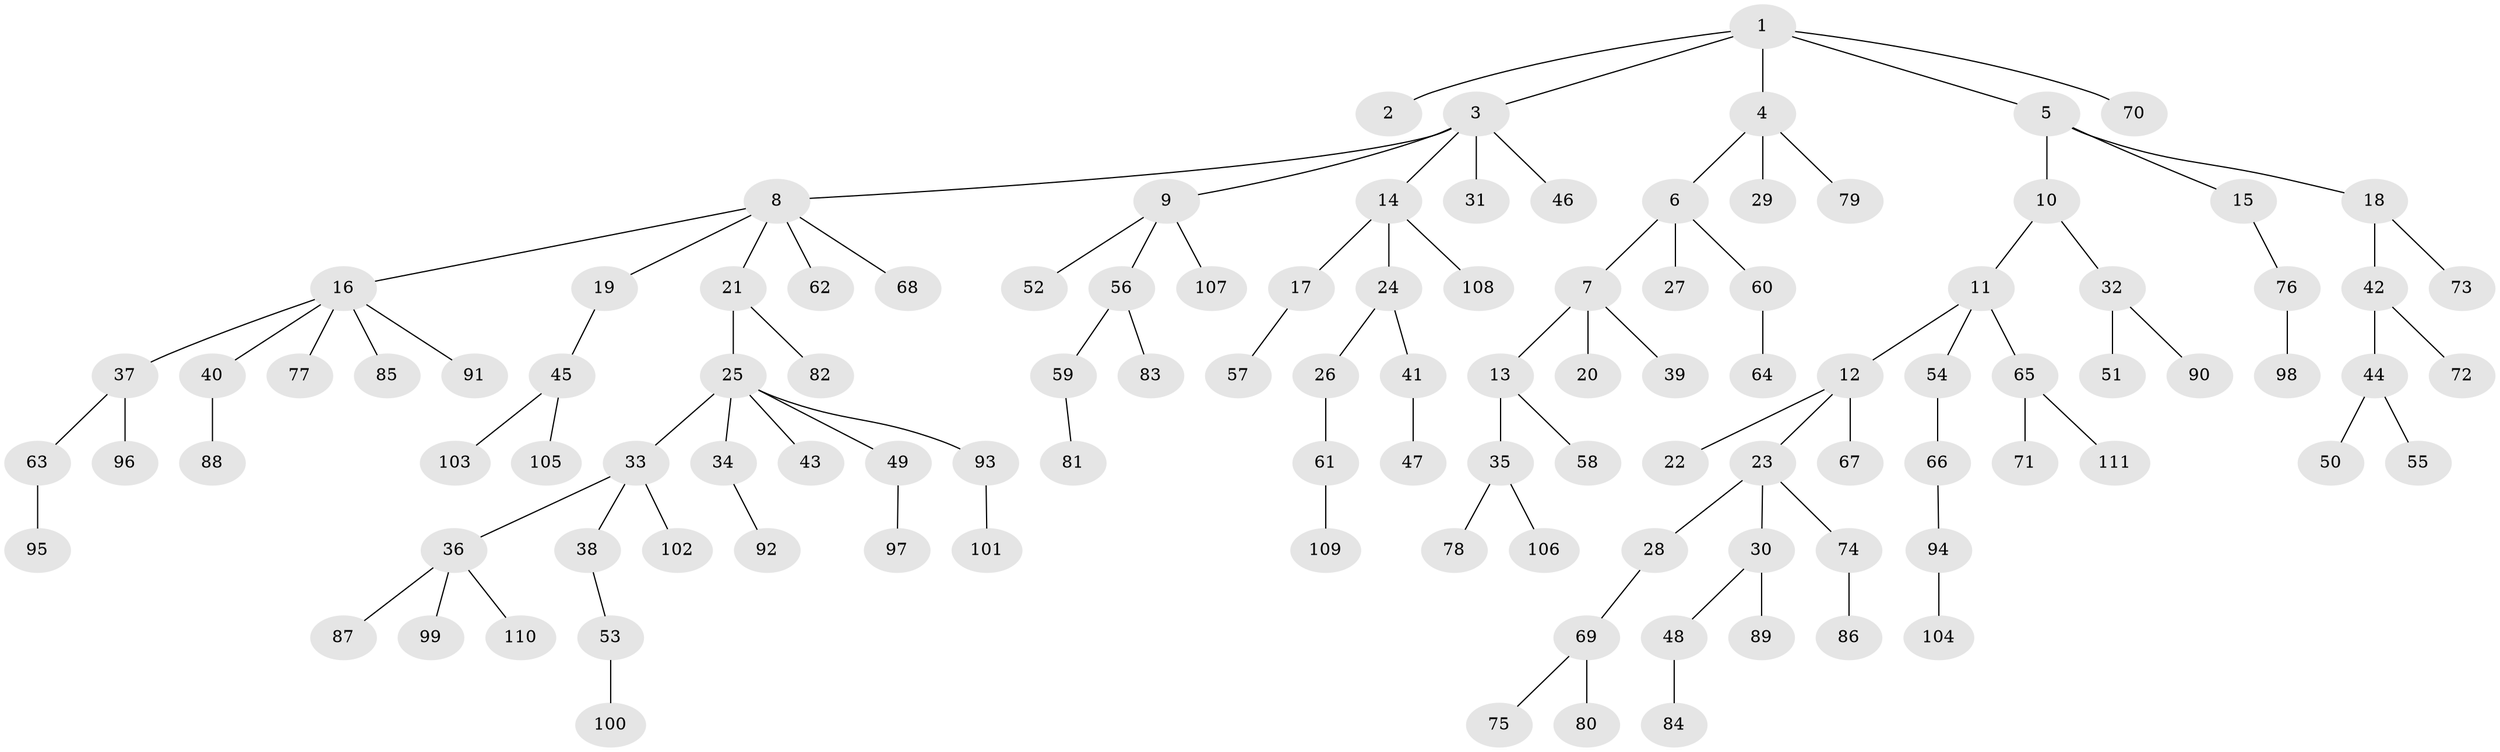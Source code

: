 // Generated by graph-tools (version 1.1) at 2025/36/03/09/25 02:36:30]
// undirected, 111 vertices, 110 edges
graph export_dot {
graph [start="1"]
  node [color=gray90,style=filled];
  1;
  2;
  3;
  4;
  5;
  6;
  7;
  8;
  9;
  10;
  11;
  12;
  13;
  14;
  15;
  16;
  17;
  18;
  19;
  20;
  21;
  22;
  23;
  24;
  25;
  26;
  27;
  28;
  29;
  30;
  31;
  32;
  33;
  34;
  35;
  36;
  37;
  38;
  39;
  40;
  41;
  42;
  43;
  44;
  45;
  46;
  47;
  48;
  49;
  50;
  51;
  52;
  53;
  54;
  55;
  56;
  57;
  58;
  59;
  60;
  61;
  62;
  63;
  64;
  65;
  66;
  67;
  68;
  69;
  70;
  71;
  72;
  73;
  74;
  75;
  76;
  77;
  78;
  79;
  80;
  81;
  82;
  83;
  84;
  85;
  86;
  87;
  88;
  89;
  90;
  91;
  92;
  93;
  94;
  95;
  96;
  97;
  98;
  99;
  100;
  101;
  102;
  103;
  104;
  105;
  106;
  107;
  108;
  109;
  110;
  111;
  1 -- 2;
  1 -- 3;
  1 -- 4;
  1 -- 5;
  1 -- 70;
  3 -- 8;
  3 -- 9;
  3 -- 14;
  3 -- 31;
  3 -- 46;
  4 -- 6;
  4 -- 29;
  4 -- 79;
  5 -- 10;
  5 -- 15;
  5 -- 18;
  6 -- 7;
  6 -- 27;
  6 -- 60;
  7 -- 13;
  7 -- 20;
  7 -- 39;
  8 -- 16;
  8 -- 19;
  8 -- 21;
  8 -- 62;
  8 -- 68;
  9 -- 52;
  9 -- 56;
  9 -- 107;
  10 -- 11;
  10 -- 32;
  11 -- 12;
  11 -- 54;
  11 -- 65;
  12 -- 22;
  12 -- 23;
  12 -- 67;
  13 -- 35;
  13 -- 58;
  14 -- 17;
  14 -- 24;
  14 -- 108;
  15 -- 76;
  16 -- 37;
  16 -- 40;
  16 -- 77;
  16 -- 85;
  16 -- 91;
  17 -- 57;
  18 -- 42;
  18 -- 73;
  19 -- 45;
  21 -- 25;
  21 -- 82;
  23 -- 28;
  23 -- 30;
  23 -- 74;
  24 -- 26;
  24 -- 41;
  25 -- 33;
  25 -- 34;
  25 -- 43;
  25 -- 49;
  25 -- 93;
  26 -- 61;
  28 -- 69;
  30 -- 48;
  30 -- 89;
  32 -- 51;
  32 -- 90;
  33 -- 36;
  33 -- 38;
  33 -- 102;
  34 -- 92;
  35 -- 78;
  35 -- 106;
  36 -- 87;
  36 -- 99;
  36 -- 110;
  37 -- 63;
  37 -- 96;
  38 -- 53;
  40 -- 88;
  41 -- 47;
  42 -- 44;
  42 -- 72;
  44 -- 50;
  44 -- 55;
  45 -- 103;
  45 -- 105;
  48 -- 84;
  49 -- 97;
  53 -- 100;
  54 -- 66;
  56 -- 59;
  56 -- 83;
  59 -- 81;
  60 -- 64;
  61 -- 109;
  63 -- 95;
  65 -- 71;
  65 -- 111;
  66 -- 94;
  69 -- 75;
  69 -- 80;
  74 -- 86;
  76 -- 98;
  93 -- 101;
  94 -- 104;
}
